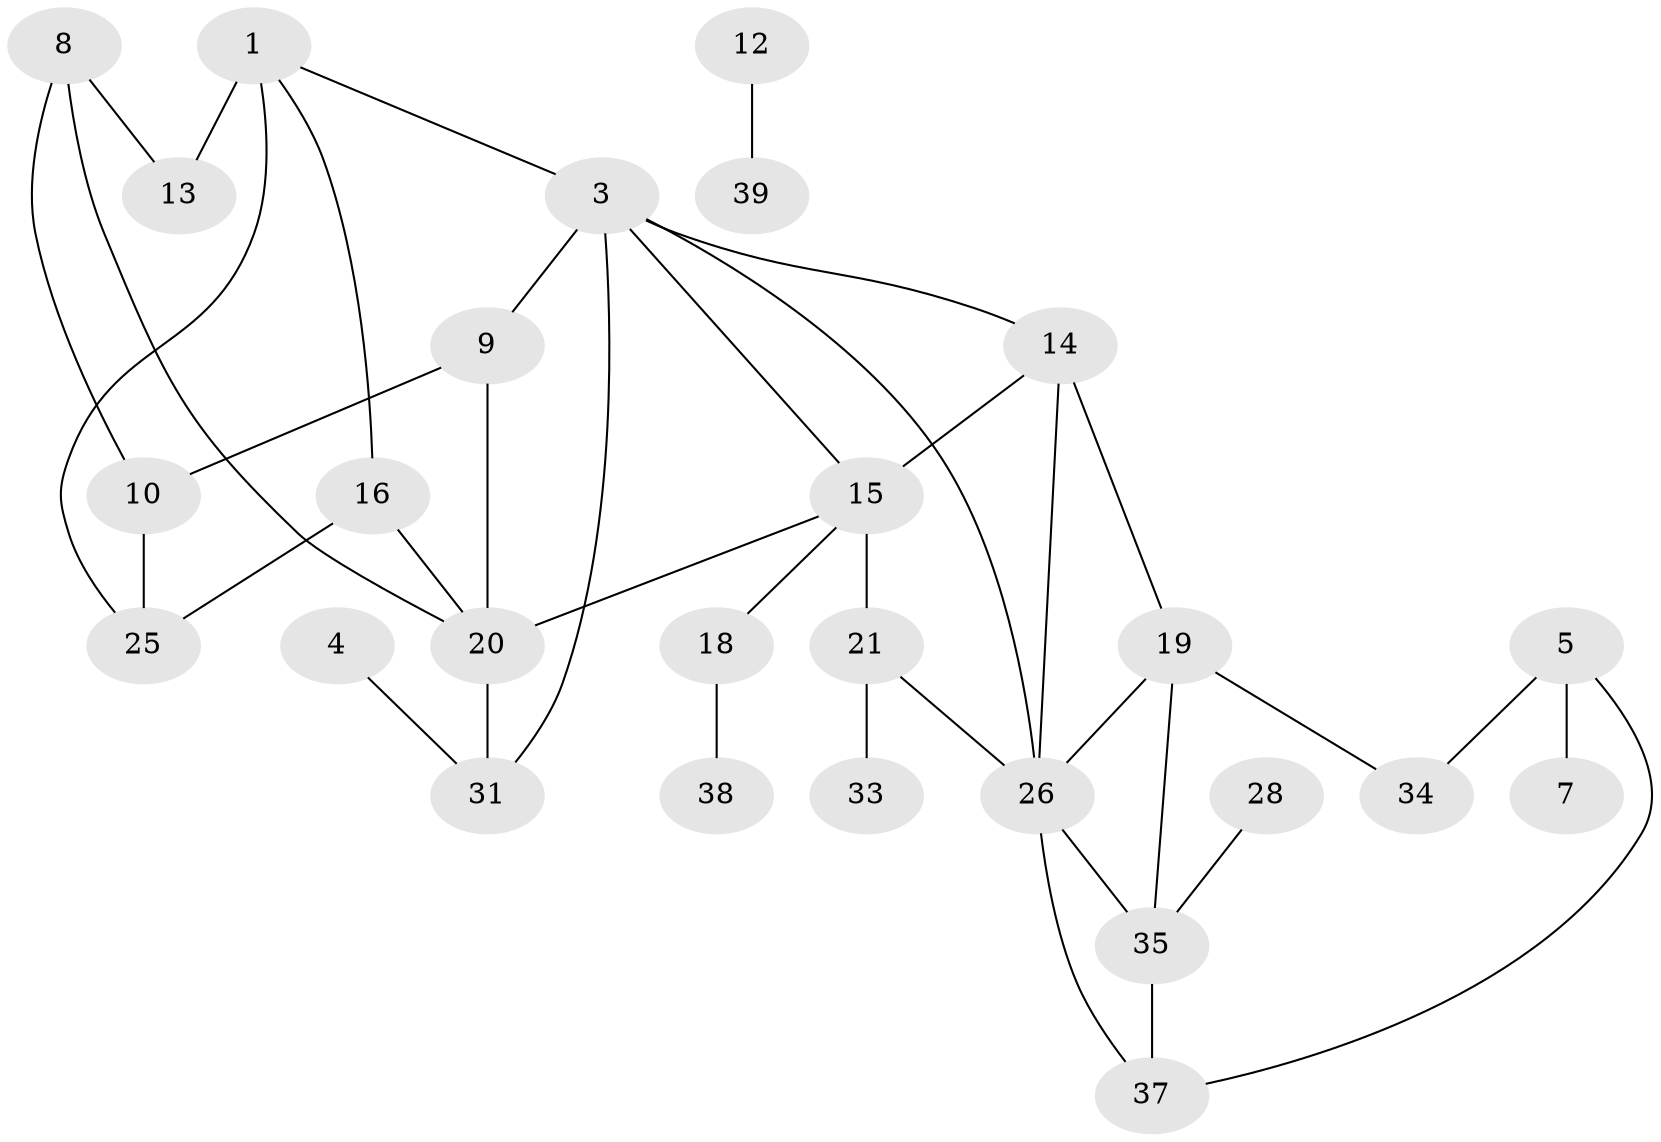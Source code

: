 // original degree distribution, {1: 0.2375, 0: 0.1375, 3: 0.1125, 2: 0.3, 4: 0.175, 7: 0.0125, 6: 0.0125, 5: 0.0125}
// Generated by graph-tools (version 1.1) at 2025/33/03/09/25 02:33:53]
// undirected, 27 vertices, 39 edges
graph export_dot {
graph [start="1"]
  node [color=gray90,style=filled];
  1;
  3;
  4;
  5;
  7;
  8;
  9;
  10;
  12;
  13;
  14;
  15;
  16;
  18;
  19;
  20;
  21;
  25;
  26;
  28;
  31;
  33;
  34;
  35;
  37;
  38;
  39;
  1 -- 3 [weight=1.0];
  1 -- 13 [weight=3.0];
  1 -- 16 [weight=1.0];
  1 -- 25 [weight=1.0];
  3 -- 9 [weight=1.0];
  3 -- 14 [weight=1.0];
  3 -- 15 [weight=1.0];
  3 -- 26 [weight=1.0];
  3 -- 31 [weight=2.0];
  4 -- 31 [weight=2.0];
  5 -- 7 [weight=1.0];
  5 -- 34 [weight=1.0];
  5 -- 37 [weight=1.0];
  8 -- 10 [weight=1.0];
  8 -- 13 [weight=1.0];
  8 -- 20 [weight=1.0];
  9 -- 10 [weight=1.0];
  9 -- 20 [weight=1.0];
  10 -- 25 [weight=1.0];
  12 -- 39 [weight=1.0];
  14 -- 15 [weight=3.0];
  14 -- 19 [weight=1.0];
  14 -- 26 [weight=1.0];
  15 -- 18 [weight=1.0];
  15 -- 20 [weight=1.0];
  15 -- 21 [weight=2.0];
  16 -- 20 [weight=1.0];
  16 -- 25 [weight=1.0];
  18 -- 38 [weight=1.0];
  19 -- 26 [weight=1.0];
  19 -- 34 [weight=1.0];
  19 -- 35 [weight=1.0];
  20 -- 31 [weight=1.0];
  21 -- 26 [weight=1.0];
  21 -- 33 [weight=1.0];
  26 -- 35 [weight=1.0];
  26 -- 37 [weight=1.0];
  28 -- 35 [weight=1.0];
  35 -- 37 [weight=1.0];
}
